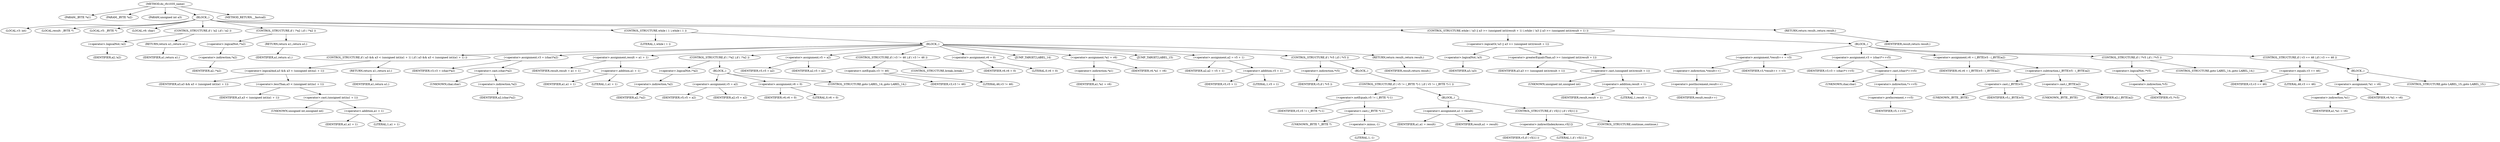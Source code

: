 digraph do_rfc1035_name {  
"1000105" [label = "(METHOD,do_rfc1035_name)" ]
"1000106" [label = "(PARAM,_BYTE *a1)" ]
"1000107" [label = "(PARAM,_BYTE *a2)" ]
"1000108" [label = "(PARAM,unsigned int a3)" ]
"1000109" [label = "(BLOCK,,)" ]
"1000110" [label = "(LOCAL,v3: int)" ]
"1000111" [label = "(LOCAL,result: _BYTE *)" ]
"1000112" [label = "(LOCAL,v5: _BYTE *)" ]
"1000113" [label = "(LOCAL,v6: char)" ]
"1000114" [label = "(CONTROL_STRUCTURE,if ( !a2 ),if ( !a2 ))" ]
"1000115" [label = "(<operator>.logicalNot,!a2)" ]
"1000116" [label = "(IDENTIFIER,a2,!a2)" ]
"1000117" [label = "(RETURN,return a1;,return a1;)" ]
"1000118" [label = "(IDENTIFIER,a1,return a1;)" ]
"1000119" [label = "(CONTROL_STRUCTURE,if ( !*a2 ),if ( !*a2 ))" ]
"1000120" [label = "(<operator>.logicalNot,!*a2)" ]
"1000121" [label = "(<operator>.indirection,*a2)" ]
"1000122" [label = "(IDENTIFIER,a2,!*a2)" ]
"1000123" [label = "(RETURN,return a1;,return a1;)" ]
"1000124" [label = "(IDENTIFIER,a1,return a1;)" ]
"1000125" [label = "(CONTROL_STRUCTURE,while ( 1 ),while ( 1 ))" ]
"1000126" [label = "(LITERAL,1,while ( 1 ))" ]
"1000127" [label = "(BLOCK,,)" ]
"1000128" [label = "(CONTROL_STRUCTURE,if ( a3 && a3 < (unsigned int)(a1 + 1) ),if ( a3 && a3 < (unsigned int)(a1 + 1) ))" ]
"1000129" [label = "(<operator>.logicalAnd,a3 && a3 < (unsigned int)(a1 + 1))" ]
"1000130" [label = "(IDENTIFIER,a3,a3 && a3 < (unsigned int)(a1 + 1))" ]
"1000131" [label = "(<operator>.lessThan,a3 < (unsigned int)(a1 + 1))" ]
"1000132" [label = "(IDENTIFIER,a3,a3 < (unsigned int)(a1 + 1))" ]
"1000133" [label = "(<operator>.cast,(unsigned int)(a1 + 1))" ]
"1000134" [label = "(UNKNOWN,unsigned int,unsigned int)" ]
"1000135" [label = "(<operator>.addition,a1 + 1)" ]
"1000136" [label = "(IDENTIFIER,a1,a1 + 1)" ]
"1000137" [label = "(LITERAL,1,a1 + 1)" ]
"1000138" [label = "(RETURN,return a1;,return a1;)" ]
"1000139" [label = "(IDENTIFIER,a1,return a1;)" ]
"1000140" [label = "(<operator>.assignment,v3 = (char)*a2)" ]
"1000141" [label = "(IDENTIFIER,v3,v3 = (char)*a2)" ]
"1000142" [label = "(<operator>.cast,(char)*a2)" ]
"1000143" [label = "(UNKNOWN,char,char)" ]
"1000144" [label = "(<operator>.indirection,*a2)" ]
"1000145" [label = "(IDENTIFIER,a2,(char)*a2)" ]
"1000146" [label = "(<operator>.assignment,result = a1 + 1)" ]
"1000147" [label = "(IDENTIFIER,result,result = a1 + 1)" ]
"1000148" [label = "(<operator>.addition,a1 + 1)" ]
"1000149" [label = "(IDENTIFIER,a1,a1 + 1)" ]
"1000150" [label = "(LITERAL,1,a1 + 1)" ]
"1000151" [label = "(CONTROL_STRUCTURE,if ( !*a2 ),if ( !*a2 ))" ]
"1000152" [label = "(<operator>.logicalNot,!*a2)" ]
"1000153" [label = "(<operator>.indirection,*a2)" ]
"1000154" [label = "(IDENTIFIER,a2,!*a2)" ]
"1000155" [label = "(BLOCK,,)" ]
"1000156" [label = "(<operator>.assignment,v5 = a2)" ]
"1000157" [label = "(IDENTIFIER,v5,v5 = a2)" ]
"1000158" [label = "(IDENTIFIER,a2,v5 = a2)" ]
"1000159" [label = "(<operator>.assignment,v6 = 0)" ]
"1000160" [label = "(IDENTIFIER,v6,v6 = 0)" ]
"1000161" [label = "(LITERAL,0,v6 = 0)" ]
"1000162" [label = "(CONTROL_STRUCTURE,goto LABEL_14;,goto LABEL_14;)" ]
"1000163" [label = "(<operator>.assignment,v5 = a2)" ]
"1000164" [label = "(IDENTIFIER,v5,v5 = a2)" ]
"1000165" [label = "(IDENTIFIER,a2,v5 = a2)" ]
"1000166" [label = "(CONTROL_STRUCTURE,if ( v3 != 46 ),if ( v3 != 46 ))" ]
"1000167" [label = "(<operator>.notEquals,v3 != 46)" ]
"1000168" [label = "(IDENTIFIER,v3,v3 != 46)" ]
"1000169" [label = "(LITERAL,46,v3 != 46)" ]
"1000170" [label = "(CONTROL_STRUCTURE,break;,break;)" ]
"1000171" [label = "(<operator>.assignment,v6 = 0)" ]
"1000172" [label = "(IDENTIFIER,v6,v6 = 0)" ]
"1000173" [label = "(LITERAL,0,v6 = 0)" ]
"1000174" [label = "(JUMP_TARGET,LABEL_14)" ]
"1000175" [label = "(<operator>.assignment,*a1 = v6)" ]
"1000176" [label = "(<operator>.indirection,*a1)" ]
"1000177" [label = "(IDENTIFIER,a1,*a1 = v6)" ]
"1000178" [label = "(IDENTIFIER,v6,*a1 = v6)" ]
"1000179" [label = "(JUMP_TARGET,LABEL_15)" ]
"1000180" [label = "(<operator>.assignment,a2 = v5 + 1)" ]
"1000181" [label = "(IDENTIFIER,a2,a2 = v5 + 1)" ]
"1000182" [label = "(<operator>.addition,v5 + 1)" ]
"1000183" [label = "(IDENTIFIER,v5,v5 + 1)" ]
"1000184" [label = "(LITERAL,1,v5 + 1)" ]
"1000185" [label = "(CONTROL_STRUCTURE,if ( *v5 ),if ( *v5 ))" ]
"1000186" [label = "(<operator>.indirection,*v5)" ]
"1000187" [label = "(IDENTIFIER,v5,if ( *v5 ))" ]
"1000188" [label = "(BLOCK,,)" ]
"1000189" [label = "(CONTROL_STRUCTURE,if ( v5 != (_BYTE *)-1 ),if ( v5 != (_BYTE *)-1 ))" ]
"1000190" [label = "(<operator>.notEquals,v5 != (_BYTE *)-1)" ]
"1000191" [label = "(IDENTIFIER,v5,v5 != (_BYTE *)-1)" ]
"1000192" [label = "(<operator>.cast,(_BYTE *)-1)" ]
"1000193" [label = "(UNKNOWN,_BYTE *,_BYTE *)" ]
"1000194" [label = "(<operator>.minus,-1)" ]
"1000195" [label = "(LITERAL,1,-1)" ]
"1000196" [label = "(BLOCK,,)" ]
"1000197" [label = "(<operator>.assignment,a1 = result)" ]
"1000198" [label = "(IDENTIFIER,a1,a1 = result)" ]
"1000199" [label = "(IDENTIFIER,result,a1 = result)" ]
"1000200" [label = "(CONTROL_STRUCTURE,if ( v5[1] ),if ( v5[1] ))" ]
"1000201" [label = "(<operator>.indirectIndexAccess,v5[1])" ]
"1000202" [label = "(IDENTIFIER,v5,if ( v5[1] ))" ]
"1000203" [label = "(LITERAL,1,if ( v5[1] ))" ]
"1000204" [label = "(CONTROL_STRUCTURE,continue;,continue;)" ]
"1000205" [label = "(RETURN,return result;,return result;)" ]
"1000206" [label = "(IDENTIFIER,result,return result;)" ]
"1000207" [label = "(CONTROL_STRUCTURE,while ( !a3 || a3 >= (unsigned int)(result + 1) ),while ( !a3 || a3 >= (unsigned int)(result + 1) ))" ]
"1000208" [label = "(<operator>.logicalOr,!a3 || a3 >= (unsigned int)(result + 1))" ]
"1000209" [label = "(<operator>.logicalNot,!a3)" ]
"1000210" [label = "(IDENTIFIER,a3,!a3)" ]
"1000211" [label = "(<operator>.greaterEqualsThan,a3 >= (unsigned int)(result + 1))" ]
"1000212" [label = "(IDENTIFIER,a3,a3 >= (unsigned int)(result + 1))" ]
"1000213" [label = "(<operator>.cast,(unsigned int)(result + 1))" ]
"1000214" [label = "(UNKNOWN,unsigned int,unsigned int)" ]
"1000215" [label = "(<operator>.addition,result + 1)" ]
"1000216" [label = "(IDENTIFIER,result,result + 1)" ]
"1000217" [label = "(LITERAL,1,result + 1)" ]
"1000218" [label = "(BLOCK,,)" ]
"1000219" [label = "(<operator>.assignment,*result++ = v3)" ]
"1000220" [label = "(<operator>.indirection,*result++)" ]
"1000221" [label = "(<operator>.postIncrement,result++)" ]
"1000222" [label = "(IDENTIFIER,result,result++)" ]
"1000223" [label = "(IDENTIFIER,v3,*result++ = v3)" ]
"1000224" [label = "(<operator>.assignment,v3 = (char)*++v5)" ]
"1000225" [label = "(IDENTIFIER,v3,v3 = (char)*++v5)" ]
"1000226" [label = "(<operator>.cast,(char)*++v5)" ]
"1000227" [label = "(UNKNOWN,char,char)" ]
"1000228" [label = "(<operator>.indirection,*++v5)" ]
"1000229" [label = "(<operator>.preIncrement,++v5)" ]
"1000230" [label = "(IDENTIFIER,v5,++v5)" ]
"1000231" [label = "(<operator>.assignment,v6 = (_BYTE)v5 - (_BYTE)a2)" ]
"1000232" [label = "(IDENTIFIER,v6,v6 = (_BYTE)v5 - (_BYTE)a2)" ]
"1000233" [label = "(<operator>.subtraction,(_BYTE)v5 - (_BYTE)a2)" ]
"1000234" [label = "(<operator>.cast,(_BYTE)v5)" ]
"1000235" [label = "(UNKNOWN,_BYTE,_BYTE)" ]
"1000236" [label = "(IDENTIFIER,v5,(_BYTE)v5)" ]
"1000237" [label = "(<operator>.cast,(_BYTE)a2)" ]
"1000238" [label = "(UNKNOWN,_BYTE,_BYTE)" ]
"1000239" [label = "(IDENTIFIER,a2,(_BYTE)a2)" ]
"1000240" [label = "(CONTROL_STRUCTURE,if ( !*v5 ),if ( !*v5 ))" ]
"1000241" [label = "(<operator>.logicalNot,!*v5)" ]
"1000242" [label = "(<operator>.indirection,*v5)" ]
"1000243" [label = "(IDENTIFIER,v5,!*v5)" ]
"1000244" [label = "(CONTROL_STRUCTURE,goto LABEL_14;,goto LABEL_14;)" ]
"1000245" [label = "(CONTROL_STRUCTURE,if ( v3 == 46 ),if ( v3 == 46 ))" ]
"1000246" [label = "(<operator>.equals,v3 == 46)" ]
"1000247" [label = "(IDENTIFIER,v3,v3 == 46)" ]
"1000248" [label = "(LITERAL,46,v3 == 46)" ]
"1000249" [label = "(BLOCK,,)" ]
"1000250" [label = "(<operator>.assignment,*a1 = v6)" ]
"1000251" [label = "(<operator>.indirection,*a1)" ]
"1000252" [label = "(IDENTIFIER,a1,*a1 = v6)" ]
"1000253" [label = "(IDENTIFIER,v6,*a1 = v6)" ]
"1000254" [label = "(CONTROL_STRUCTURE,goto LABEL_15;,goto LABEL_15;)" ]
"1000255" [label = "(RETURN,return result;,return result;)" ]
"1000256" [label = "(IDENTIFIER,result,return result;)" ]
"1000257" [label = "(METHOD_RETURN,__fastcall)" ]
  "1000105" -> "1000106" 
  "1000105" -> "1000107" 
  "1000105" -> "1000108" 
  "1000105" -> "1000109" 
  "1000105" -> "1000257" 
  "1000109" -> "1000110" 
  "1000109" -> "1000111" 
  "1000109" -> "1000112" 
  "1000109" -> "1000113" 
  "1000109" -> "1000114" 
  "1000109" -> "1000119" 
  "1000109" -> "1000125" 
  "1000109" -> "1000207" 
  "1000109" -> "1000255" 
  "1000114" -> "1000115" 
  "1000114" -> "1000117" 
  "1000115" -> "1000116" 
  "1000117" -> "1000118" 
  "1000119" -> "1000120" 
  "1000119" -> "1000123" 
  "1000120" -> "1000121" 
  "1000121" -> "1000122" 
  "1000123" -> "1000124" 
  "1000125" -> "1000126" 
  "1000125" -> "1000127" 
  "1000127" -> "1000128" 
  "1000127" -> "1000140" 
  "1000127" -> "1000146" 
  "1000127" -> "1000151" 
  "1000127" -> "1000163" 
  "1000127" -> "1000166" 
  "1000127" -> "1000171" 
  "1000127" -> "1000174" 
  "1000127" -> "1000175" 
  "1000127" -> "1000179" 
  "1000127" -> "1000180" 
  "1000127" -> "1000185" 
  "1000127" -> "1000205" 
  "1000128" -> "1000129" 
  "1000128" -> "1000138" 
  "1000129" -> "1000130" 
  "1000129" -> "1000131" 
  "1000131" -> "1000132" 
  "1000131" -> "1000133" 
  "1000133" -> "1000134" 
  "1000133" -> "1000135" 
  "1000135" -> "1000136" 
  "1000135" -> "1000137" 
  "1000138" -> "1000139" 
  "1000140" -> "1000141" 
  "1000140" -> "1000142" 
  "1000142" -> "1000143" 
  "1000142" -> "1000144" 
  "1000144" -> "1000145" 
  "1000146" -> "1000147" 
  "1000146" -> "1000148" 
  "1000148" -> "1000149" 
  "1000148" -> "1000150" 
  "1000151" -> "1000152" 
  "1000151" -> "1000155" 
  "1000152" -> "1000153" 
  "1000153" -> "1000154" 
  "1000155" -> "1000156" 
  "1000155" -> "1000159" 
  "1000155" -> "1000162" 
  "1000156" -> "1000157" 
  "1000156" -> "1000158" 
  "1000159" -> "1000160" 
  "1000159" -> "1000161" 
  "1000163" -> "1000164" 
  "1000163" -> "1000165" 
  "1000166" -> "1000167" 
  "1000166" -> "1000170" 
  "1000167" -> "1000168" 
  "1000167" -> "1000169" 
  "1000171" -> "1000172" 
  "1000171" -> "1000173" 
  "1000175" -> "1000176" 
  "1000175" -> "1000178" 
  "1000176" -> "1000177" 
  "1000180" -> "1000181" 
  "1000180" -> "1000182" 
  "1000182" -> "1000183" 
  "1000182" -> "1000184" 
  "1000185" -> "1000186" 
  "1000185" -> "1000188" 
  "1000186" -> "1000187" 
  "1000188" -> "1000189" 
  "1000189" -> "1000190" 
  "1000189" -> "1000196" 
  "1000190" -> "1000191" 
  "1000190" -> "1000192" 
  "1000192" -> "1000193" 
  "1000192" -> "1000194" 
  "1000194" -> "1000195" 
  "1000196" -> "1000197" 
  "1000196" -> "1000200" 
  "1000197" -> "1000198" 
  "1000197" -> "1000199" 
  "1000200" -> "1000201" 
  "1000200" -> "1000204" 
  "1000201" -> "1000202" 
  "1000201" -> "1000203" 
  "1000205" -> "1000206" 
  "1000207" -> "1000208" 
  "1000207" -> "1000218" 
  "1000208" -> "1000209" 
  "1000208" -> "1000211" 
  "1000209" -> "1000210" 
  "1000211" -> "1000212" 
  "1000211" -> "1000213" 
  "1000213" -> "1000214" 
  "1000213" -> "1000215" 
  "1000215" -> "1000216" 
  "1000215" -> "1000217" 
  "1000218" -> "1000219" 
  "1000218" -> "1000224" 
  "1000218" -> "1000231" 
  "1000218" -> "1000240" 
  "1000218" -> "1000245" 
  "1000219" -> "1000220" 
  "1000219" -> "1000223" 
  "1000220" -> "1000221" 
  "1000221" -> "1000222" 
  "1000224" -> "1000225" 
  "1000224" -> "1000226" 
  "1000226" -> "1000227" 
  "1000226" -> "1000228" 
  "1000228" -> "1000229" 
  "1000229" -> "1000230" 
  "1000231" -> "1000232" 
  "1000231" -> "1000233" 
  "1000233" -> "1000234" 
  "1000233" -> "1000237" 
  "1000234" -> "1000235" 
  "1000234" -> "1000236" 
  "1000237" -> "1000238" 
  "1000237" -> "1000239" 
  "1000240" -> "1000241" 
  "1000240" -> "1000244" 
  "1000241" -> "1000242" 
  "1000242" -> "1000243" 
  "1000245" -> "1000246" 
  "1000245" -> "1000249" 
  "1000246" -> "1000247" 
  "1000246" -> "1000248" 
  "1000249" -> "1000250" 
  "1000249" -> "1000254" 
  "1000250" -> "1000251" 
  "1000250" -> "1000253" 
  "1000251" -> "1000252" 
  "1000255" -> "1000256" 
}
